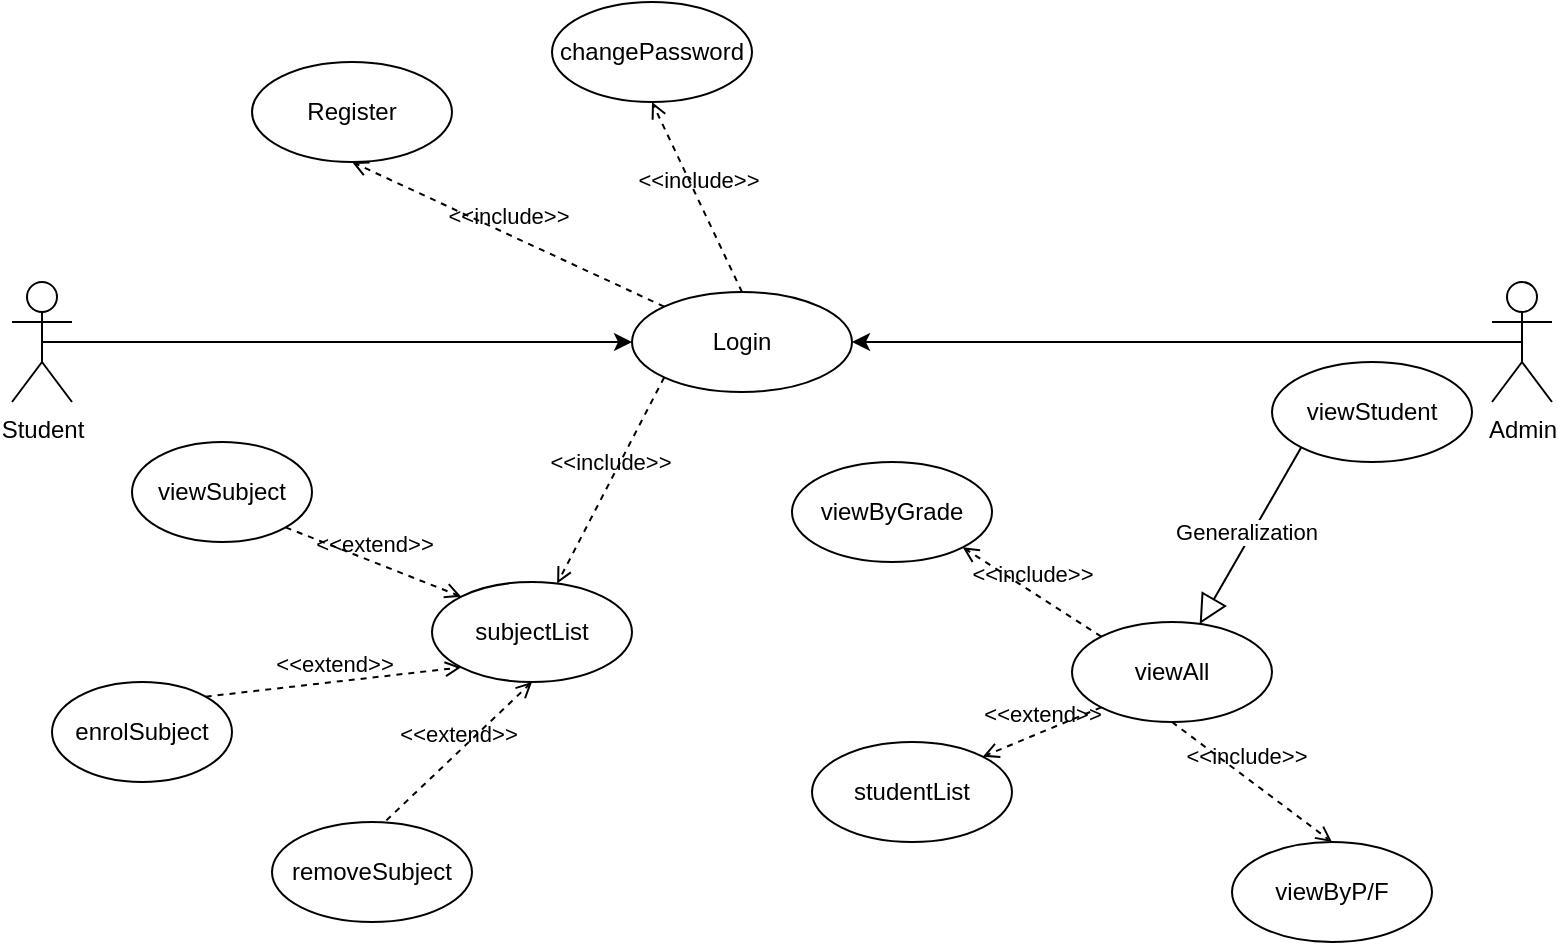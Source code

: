 <mxfile version="24.0.1" type="github">
  <diagram name="第 1 页" id="xnCZrE-RYGJ9Ql_Pjhxi">
    <mxGraphModel dx="1002" dy="569" grid="1" gridSize="10" guides="1" tooltips="1" connect="1" arrows="1" fold="1" page="1" pageScale="1" pageWidth="827" pageHeight="1169" math="0" shadow="0">
      <root>
        <mxCell id="0" />
        <mxCell id="1" parent="0" />
        <mxCell id="ytdfbroChEIPxz8VioPT-1" value="Login" style="ellipse;whiteSpace=wrap;html=1;" vertex="1" parent="1">
          <mxGeometry x="340" y="335" width="110" height="50" as="geometry" />
        </mxCell>
        <mxCell id="ytdfbroChEIPxz8VioPT-8" style="edgeStyle=orthogonalEdgeStyle;rounded=0;orthogonalLoop=1;jettySize=auto;html=1;exitX=0.5;exitY=0.5;exitDx=0;exitDy=0;exitPerimeter=0;entryX=0;entryY=0.5;entryDx=0;entryDy=0;" edge="1" parent="1" source="ytdfbroChEIPxz8VioPT-2" target="ytdfbroChEIPxz8VioPT-1">
          <mxGeometry relative="1" as="geometry" />
        </mxCell>
        <mxCell id="ytdfbroChEIPxz8VioPT-2" value="Student" style="shape=umlActor;verticalLabelPosition=bottom;verticalAlign=top;html=1;" vertex="1" parent="1">
          <mxGeometry x="30" y="330" width="30" height="60" as="geometry" />
        </mxCell>
        <mxCell id="ytdfbroChEIPxz8VioPT-11" style="edgeStyle=orthogonalEdgeStyle;rounded=0;orthogonalLoop=1;jettySize=auto;html=1;exitX=0.5;exitY=0.5;exitDx=0;exitDy=0;exitPerimeter=0;entryX=1;entryY=0.5;entryDx=0;entryDy=0;" edge="1" parent="1" source="ytdfbroChEIPxz8VioPT-3" target="ytdfbroChEIPxz8VioPT-1">
          <mxGeometry relative="1" as="geometry" />
        </mxCell>
        <mxCell id="ytdfbroChEIPxz8VioPT-3" value="Admin" style="shape=umlActor;verticalLabelPosition=bottom;verticalAlign=top;html=1;" vertex="1" parent="1">
          <mxGeometry x="770" y="330" width="30" height="60" as="geometry" />
        </mxCell>
        <mxCell id="ytdfbroChEIPxz8VioPT-14" value="enrolSubject" style="ellipse;whiteSpace=wrap;html=1;" vertex="1" parent="1">
          <mxGeometry x="50" y="530" width="90" height="50" as="geometry" />
        </mxCell>
        <mxCell id="ytdfbroChEIPxz8VioPT-15" value="Register" style="ellipse;whiteSpace=wrap;html=1;" vertex="1" parent="1">
          <mxGeometry x="150" y="220" width="100" height="50" as="geometry" />
        </mxCell>
        <mxCell id="ytdfbroChEIPxz8VioPT-22" value="&amp;lt;&amp;lt;include&amp;gt;&amp;gt;" style="html=1;verticalAlign=bottom;labelBackgroundColor=none;endArrow=open;endFill=0;dashed=1;rounded=0;exitX=0;exitY=0;exitDx=0;exitDy=0;entryX=0.5;entryY=1;entryDx=0;entryDy=0;" edge="1" parent="1" source="ytdfbroChEIPxz8VioPT-1" target="ytdfbroChEIPxz8VioPT-15">
          <mxGeometry width="160" relative="1" as="geometry">
            <mxPoint x="330" y="390" as="sourcePoint" />
            <mxPoint x="300" y="250" as="targetPoint" />
          </mxGeometry>
        </mxCell>
        <mxCell id="ytdfbroChEIPxz8VioPT-23" value="removeSubject" style="ellipse;whiteSpace=wrap;html=1;" vertex="1" parent="1">
          <mxGeometry x="160" y="600" width="100" height="50" as="geometry" />
        </mxCell>
        <mxCell id="ytdfbroChEIPxz8VioPT-24" value="subjectList" style="ellipse;whiteSpace=wrap;html=1;" vertex="1" parent="1">
          <mxGeometry x="240" y="480" width="100" height="50" as="geometry" />
        </mxCell>
        <mxCell id="ytdfbroChEIPxz8VioPT-25" value="changePassword" style="ellipse;whiteSpace=wrap;html=1;" vertex="1" parent="1">
          <mxGeometry x="300" y="190" width="100" height="50" as="geometry" />
        </mxCell>
        <mxCell id="ytdfbroChEIPxz8VioPT-27" value="&amp;lt;&amp;lt;include&amp;gt;&amp;gt;" style="html=1;verticalAlign=bottom;labelBackgroundColor=none;endArrow=open;endFill=0;dashed=1;rounded=0;exitX=0;exitY=1;exitDx=0;exitDy=0;" edge="1" parent="1" source="ytdfbroChEIPxz8VioPT-1" target="ytdfbroChEIPxz8VioPT-24">
          <mxGeometry width="160" relative="1" as="geometry">
            <mxPoint x="330" y="560" as="sourcePoint" />
            <mxPoint x="490" y="560" as="targetPoint" />
          </mxGeometry>
        </mxCell>
        <mxCell id="ytdfbroChEIPxz8VioPT-28" value="viewSubject" style="ellipse;whiteSpace=wrap;html=1;" vertex="1" parent="1">
          <mxGeometry x="90" y="410" width="90" height="50" as="geometry" />
        </mxCell>
        <mxCell id="ytdfbroChEIPxz8VioPT-29" value="&amp;lt;&amp;lt;extend&amp;gt;&amp;gt;" style="html=1;verticalAlign=bottom;labelBackgroundColor=none;endArrow=open;endFill=0;dashed=1;rounded=0;exitX=1;exitY=1;exitDx=0;exitDy=0;entryX=0;entryY=0;entryDx=0;entryDy=0;" edge="1" parent="1" source="ytdfbroChEIPxz8VioPT-28" target="ytdfbroChEIPxz8VioPT-24">
          <mxGeometry width="160" relative="1" as="geometry">
            <mxPoint x="330" y="560" as="sourcePoint" />
            <mxPoint x="490" y="560" as="targetPoint" />
          </mxGeometry>
        </mxCell>
        <mxCell id="ytdfbroChEIPxz8VioPT-30" value="&amp;lt;&amp;lt;extend&amp;gt;&amp;gt;" style="html=1;verticalAlign=bottom;labelBackgroundColor=none;endArrow=open;endFill=0;dashed=1;rounded=0;exitX=1;exitY=0;exitDx=0;exitDy=0;entryX=0;entryY=1;entryDx=0;entryDy=0;" edge="1" parent="1" source="ytdfbroChEIPxz8VioPT-14" target="ytdfbroChEIPxz8VioPT-24">
          <mxGeometry width="160" relative="1" as="geometry">
            <mxPoint x="210" y="550" as="sourcePoint" />
            <mxPoint x="370" y="550" as="targetPoint" />
          </mxGeometry>
        </mxCell>
        <mxCell id="ytdfbroChEIPxz8VioPT-31" value="&amp;lt;&amp;lt;extend&amp;gt;&amp;gt;" style="html=1;verticalAlign=bottom;labelBackgroundColor=none;endArrow=open;endFill=0;dashed=1;rounded=0;exitX=0.572;exitY=-0.016;exitDx=0;exitDy=0;exitPerimeter=0;entryX=0.5;entryY=1;entryDx=0;entryDy=0;" edge="1" parent="1" source="ytdfbroChEIPxz8VioPT-23" target="ytdfbroChEIPxz8VioPT-24">
          <mxGeometry width="160" relative="1" as="geometry">
            <mxPoint x="330" y="560" as="sourcePoint" />
            <mxPoint x="490" y="560" as="targetPoint" />
          </mxGeometry>
        </mxCell>
        <mxCell id="ytdfbroChEIPxz8VioPT-33" value="&amp;lt;&amp;lt;include&amp;gt;&amp;gt;" style="html=1;verticalAlign=bottom;labelBackgroundColor=none;endArrow=open;endFill=0;dashed=1;rounded=0;exitX=0.5;exitY=0;exitDx=0;exitDy=0;entryX=0.5;entryY=1;entryDx=0;entryDy=0;" edge="1" parent="1" source="ytdfbroChEIPxz8VioPT-1" target="ytdfbroChEIPxz8VioPT-25">
          <mxGeometry width="160" relative="1" as="geometry">
            <mxPoint x="366" y="352" as="sourcePoint" />
            <mxPoint x="210" y="280" as="targetPoint" />
            <Array as="points" />
          </mxGeometry>
        </mxCell>
        <mxCell id="ytdfbroChEIPxz8VioPT-34" value="viewStudent" style="ellipse;whiteSpace=wrap;html=1;" vertex="1" parent="1">
          <mxGeometry x="660" y="370" width="100" height="50" as="geometry" />
        </mxCell>
        <mxCell id="ytdfbroChEIPxz8VioPT-35" value="viewAll" style="ellipse;whiteSpace=wrap;html=1;" vertex="1" parent="1">
          <mxGeometry x="560" y="500" width="100" height="50" as="geometry" />
        </mxCell>
        <mxCell id="ytdfbroChEIPxz8VioPT-39" value="" style="edgeStyle=none;html=1;endSize=12;endArrow=block;endFill=0;rounded=0;exitX=0;exitY=1;exitDx=0;exitDy=0;" edge="1" parent="1" source="ytdfbroChEIPxz8VioPT-34" target="ytdfbroChEIPxz8VioPT-35">
          <mxGeometry width="160" relative="1" as="geometry">
            <mxPoint x="330" y="470" as="sourcePoint" />
            <mxPoint x="490" y="470" as="targetPoint" />
            <Array as="points" />
          </mxGeometry>
        </mxCell>
        <mxCell id="ytdfbroChEIPxz8VioPT-41" value="Generalization" style="edgeLabel;html=1;align=center;verticalAlign=middle;resizable=0;points=[];" vertex="1" connectable="0" parent="ytdfbroChEIPxz8VioPT-39">
          <mxGeometry x="-0.019" y="-3" relative="1" as="geometry">
            <mxPoint as="offset" />
          </mxGeometry>
        </mxCell>
        <mxCell id="ytdfbroChEIPxz8VioPT-42" value="viewByP/F" style="ellipse;whiteSpace=wrap;html=1;" vertex="1" parent="1">
          <mxGeometry x="640" y="610" width="100" height="50" as="geometry" />
        </mxCell>
        <mxCell id="ytdfbroChEIPxz8VioPT-43" value="viewByGrade" style="ellipse;whiteSpace=wrap;html=1;" vertex="1" parent="1">
          <mxGeometry x="420" y="420" width="100" height="50" as="geometry" />
        </mxCell>
        <mxCell id="ytdfbroChEIPxz8VioPT-44" value="&amp;lt;&amp;lt;include&amp;gt;&amp;gt;" style="html=1;verticalAlign=bottom;labelBackgroundColor=none;endArrow=open;endFill=0;dashed=1;rounded=0;exitX=0;exitY=0;exitDx=0;exitDy=0;entryX=1;entryY=1;entryDx=0;entryDy=0;" edge="1" parent="1" source="ytdfbroChEIPxz8VioPT-35" target="ytdfbroChEIPxz8VioPT-43">
          <mxGeometry width="160" relative="1" as="geometry">
            <mxPoint x="330" y="470" as="sourcePoint" />
            <mxPoint x="470" y="470" as="targetPoint" />
            <Array as="points" />
          </mxGeometry>
        </mxCell>
        <mxCell id="ytdfbroChEIPxz8VioPT-47" value="&amp;lt;&amp;lt;include&amp;gt;&amp;gt;" style="html=1;verticalAlign=bottom;labelBackgroundColor=none;endArrow=open;endFill=0;dashed=1;rounded=0;exitX=0.5;exitY=1;exitDx=0;exitDy=0;entryX=0.5;entryY=0;entryDx=0;entryDy=0;" edge="1" parent="1" source="ytdfbroChEIPxz8VioPT-35" target="ytdfbroChEIPxz8VioPT-42">
          <mxGeometry x="-0.096" y="1" width="160" relative="1" as="geometry">
            <mxPoint x="330" y="470" as="sourcePoint" />
            <mxPoint x="490" y="470" as="targetPoint" />
            <mxPoint as="offset" />
          </mxGeometry>
        </mxCell>
        <mxCell id="ytdfbroChEIPxz8VioPT-50" value="studentList" style="ellipse;whiteSpace=wrap;html=1;" vertex="1" parent="1">
          <mxGeometry x="430" y="560" width="100" height="50" as="geometry" />
        </mxCell>
        <mxCell id="ytdfbroChEIPxz8VioPT-51" value="&amp;lt;&amp;lt;extend&amp;gt;&amp;gt;" style="html=1;verticalAlign=bottom;labelBackgroundColor=none;endArrow=open;endFill=0;dashed=1;rounded=0;entryX=1;entryY=0;entryDx=0;entryDy=0;exitX=0;exitY=1;exitDx=0;exitDy=0;" edge="1" parent="1" source="ytdfbroChEIPxz8VioPT-35" target="ytdfbroChEIPxz8VioPT-50">
          <mxGeometry width="160" relative="1" as="geometry">
            <mxPoint x="330" y="470" as="sourcePoint" />
            <mxPoint x="490" y="470" as="targetPoint" />
            <mxPoint as="offset" />
          </mxGeometry>
        </mxCell>
      </root>
    </mxGraphModel>
  </diagram>
</mxfile>
